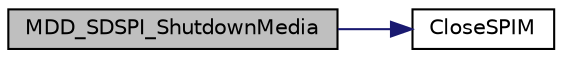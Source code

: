 digraph "MDD_SDSPI_ShutdownMedia"
{
  edge [fontname="Helvetica",fontsize="10",labelfontname="Helvetica",labelfontsize="10"];
  node [fontname="Helvetica",fontsize="10",shape=record];
  rankdir="LR";
  Node1 [label="MDD_SDSPI_ShutdownMedia",height=0.2,width=0.4,color="black", fillcolor="grey75", style="filled", fontcolor="black"];
  Node1 -> Node2 [color="midnightblue",fontsize="10",style="solid",fontname="Helvetica"];
  Node2 [label="CloseSPIM",height=0.2,width=0.4,color="black", fillcolor="white", style="filled",URL="$_s_d-_s_p_i_8c.html#a046824de7bd39b019b942d8ef3643546"];
}
